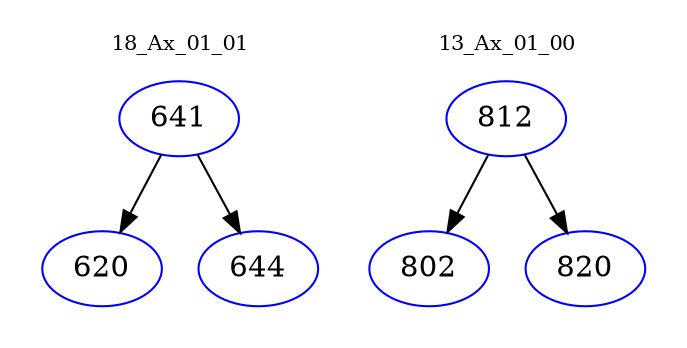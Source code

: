 digraph{
subgraph cluster_0 {
color = white
label = "18_Ax_01_01";
fontsize=10;
T0_641 [label="641", color="blue"]
T0_641 -> T0_620 [color="black"]
T0_620 [label="620", color="blue"]
T0_641 -> T0_644 [color="black"]
T0_644 [label="644", color="blue"]
}
subgraph cluster_1 {
color = white
label = "13_Ax_01_00";
fontsize=10;
T1_812 [label="812", color="blue"]
T1_812 -> T1_802 [color="black"]
T1_802 [label="802", color="blue"]
T1_812 -> T1_820 [color="black"]
T1_820 [label="820", color="blue"]
}
}
